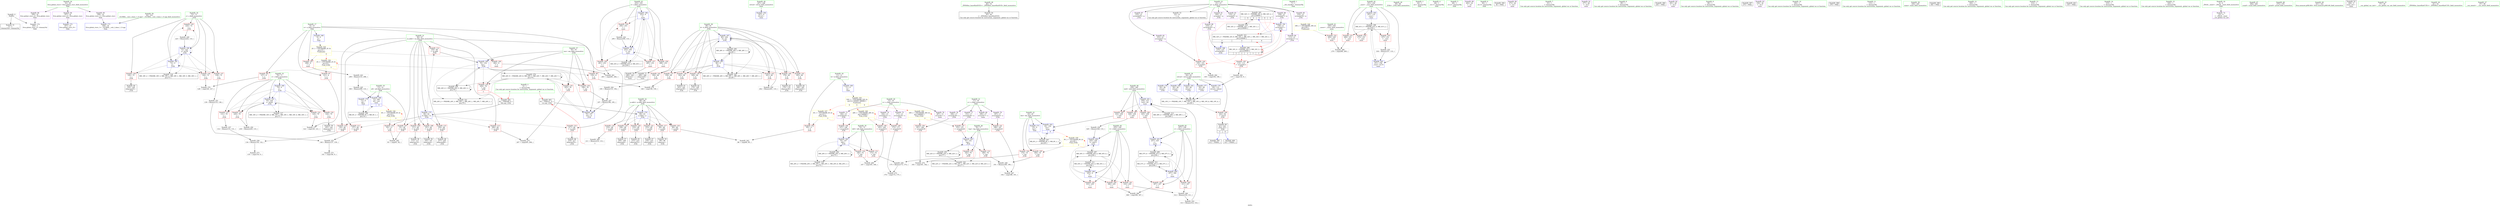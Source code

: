 digraph "SVFG" {
	label="SVFG";

	Node0x55a5cc5bfdf0 [shape=record,color=grey,label="{NodeID: 0\nNullPtr}"];
	Node0x55a5cc5bfdf0 -> Node0x55a5cc5e48d0[style=solid];
	Node0x55a5cc5bfdf0 -> Node0x55a5cc5ebf20[style=solid];
	Node0x55a5cc5f4e40 [shape=record,color=grey,label="{NodeID: 277\n122 = cmp(120, 121, )\n}"];
	Node0x55a5cc5e6fc0 [shape=record,color=blue,label="{NodeID: 194\n247\<--9\nretval\<--\nmain\n}"];
	Node0x55a5cc5e42a0 [shape=record,color=red,label="{NodeID: 111\n137\<--66\n\<--m.addr\n_Z1fii\n}"];
	Node0x55a5cc5e42a0 -> Node0x55a5cc5f1a30[style=solid];
	Node0x55a5cc5e2540 [shape=record,color=green,label="{NodeID: 28\n46\<--52\n_ZNSt8ios_base4InitD1Ev\<--_ZNSt8ios_base4InitD1Ev_field_insensitive\n}"];
	Node0x55a5cc5e2540 -> Node0x55a5cc5e4ba0[style=solid];
	Node0x55a5cc5ea1c0 [shape=record,color=red,label="{NodeID: 139\n169\<--80\n\<--k\n_Z1fii\n}"];
	Node0x55a5cc5ea1c0 -> Node0x55a5cc5e5250[style=solid];
	Node0x55a5cc5e4d70 [shape=record,color=black,label="{NodeID: 56\n102\<--101\nidxprom4\<--\n_Z1fii\n}"];
	Node0x55a5cc5f15b0 [shape=record,color=grey,label="{NodeID: 250\n230 = Binary(229, 133, )\n}"];
	Node0x55a5cc5f15b0 -> Node0x55a5cc5ecd20[style=solid];
	Node0x55a5cc5eb880 [shape=record,color=red,label="{NodeID: 167\n328\<--259\n\<--mid\nmain\n}"];
	Node0x55a5cc5eb880 -> Node0x55a5cc5f1bb0[style=solid];
	Node0x55a5cc5e6430 [shape=record,color=purple,label="{NodeID: 84\n113\<--21\narrayidx11\<--q\n_Z1fii\n}"];
	Node0x55a5cc5e6430 -> Node0x55a5cc5ea6a0[style=solid];
	Node0x55a5cc5ba5e0 [shape=record,color=green,label="{NodeID: 1\n7\<--1\n__dso_handle\<--dummyObj\nGlob }"];
	Node0x55a5cc5fe220 [shape=record,color=black,label="{NodeID: 278\nMR_24V_9 = PHI(MR_24V_8, MR_24V_7, MR_24V_7, MR_24V_7, MR_24V_7, )\npts\{79 \}\n}"];
	Node0x55a5cc5fe220 -> Node0x55a5cc5e9db0[style=dashed];
	Node0x55a5cc5fe220 -> Node0x55a5cc5e9e80[style=dashed];
	Node0x55a5cc5fe220 -> Node0x55a5cc5e9f50[style=dashed];
	Node0x55a5cc5fe220 -> Node0x55a5cc5ec910[style=dashed];
	Node0x55a5cc5fe220 -> Node0x55a5cc5fe220[style=dashed];
	Node0x55a5cc5fe220 -> Node0x55a5cc603220[style=dashed];
	Node0x55a5cc5fe220 -> Node0x55a5cc60bd20[style=dashed];
	Node0x55a5cc5e7090 [shape=record,color=blue,label="{NodeID: 195\n251\<--133\n_case\<--\nmain\n}"];
	Node0x55a5cc5e7090 -> Node0x55a5cc607c20[style=dashed];
	Node0x55a5cc5e4370 [shape=record,color=red,label="{NodeID: 112\n154\<--66\n\<--m.addr\n_Z1fii\n}"];
	Node0x55a5cc5e4370 -> Node0x55a5cc5ec770[style=solid];
	Node0x55a5cc5e2610 [shape=record,color=green,label="{NodeID: 29\n59\<--60\n_Z1fii\<--_Z1fii_field_insensitive\n}"];
	Node0x55a5cc5ea290 [shape=record,color=red,label="{NodeID: 140\n178\<--80\n\<--k\n_Z1fii\n}"];
	Node0x55a5cc5ea290 -> Node0x55a5cc5e5320[style=solid];
	Node0x55a5cc5e4e40 [shape=record,color=black,label="{NodeID: 57\n109\<--108\nidxprom8\<--\n_Z1fii\n}"];
	Node0x55a5cc5f1730 [shape=record,color=grey,label="{NodeID: 251\n139 = Binary(133, 138, )\n}"];
	Node0x55a5cc5f1730 -> Node0x55a5cc5f1a30[style=solid];
	Node0x55a5cc5eb950 [shape=record,color=blue,label="{NodeID: 168\n8\<--9\nn\<--\nGlob }"];
	Node0x55a5cc5eb950 -> Node0x55a5cc60cc20[style=dashed];
	Node0x55a5cc5e6500 [shape=record,color=purple,label="{NodeID: 85\n216\<--21\narrayidx54\<--q\n_Z1fii\n}"];
	Node0x55a5cc5beeb0 [shape=record,color=green,label="{NodeID: 2\n9\<--1\n\<--dummyObj\nCan only get source location for instruction, argument, global var or function.|{<s0>9|<s1>9}}"];
	Node0x55a5cc5beeb0:s0 -> Node0x55a5cc6287a0[style=solid,color=red];
	Node0x55a5cc5beeb0:s1 -> Node0x55a5cc628a70[style=solid,color=red];
	Node0x55a5cc5e7160 [shape=record,color=blue,label="{NodeID: 196\n253\<--9\ni\<--\nmain\n}"];
	Node0x55a5cc5e7160 -> Node0x55a5cc5eaf90[style=dashed];
	Node0x55a5cc5e7160 -> Node0x55a5cc5eb060[style=dashed];
	Node0x55a5cc5e7160 -> Node0x55a5cc5eb130[style=dashed];
	Node0x55a5cc5e7160 -> Node0x55a5cc5eb200[style=dashed];
	Node0x55a5cc5e7160 -> Node0x55a5cc5e7230[style=dashed];
	Node0x55a5cc5e7160 -> Node0x55a5cc608620[style=dashed];
	Node0x55a5cc5e4440 [shape=record,color=red,label="{NodeID: 113\n206\<--66\n\<--m.addr\n_Z1fii\n}"];
	Node0x55a5cc5e4440 -> Node0x55a5cc5f4b40[style=solid];
	Node0x55a5cc5e26e0 [shape=record,color=green,label="{NodeID: 30\n64\<--65\nretval\<--retval_field_insensitive\n_Z1fii\n}"];
	Node0x55a5cc5e26e0 -> Node0x55a5cc5e3e90[style=solid];
	Node0x55a5cc5e26e0 -> Node0x55a5cc5ec1c0[style=solid];
	Node0x55a5cc5e26e0 -> Node0x55a5cc5ec290[style=solid];
	Node0x55a5cc5e26e0 -> Node0x55a5cc5ec360[style=solid];
	Node0x55a5cc5e26e0 -> Node0x55a5cc5ecb80[style=solid];
	Node0x55a5cc5e26e0 -> Node0x55a5cc5e6ef0[style=solid];
	Node0x55a5cc607720 [shape=record,color=black,label="{NodeID: 307\nMR_8V_2 = PHI(MR_8V_3, MR_8V_1, )\npts\{20 \}\n}"];
	Node0x55a5cc607720 -> Node0x55a5cc5e7640[style=dashed];
	Node0x55a5cc607720 -> Node0x55a5cc607720[style=dashed];
	Node0x55a5cc5ea360 [shape=record,color=red,label="{NodeID: 141\n185\<--80\n\<--k\n_Z1fii\n}"];
	Node0x55a5cc5ea360 -> Node0x55a5cc5e53f0[style=solid];
	Node0x55a5cc5e4f10 [shape=record,color=black,label="{NodeID: 58\n112\<--111\nidxprom10\<--\n_Z1fii\n}"];
	Node0x55a5cc60e000 [shape=record,color=yellow,style=double,label="{NodeID: 335\n52V_1 = ENCHI(MR_52V_0)\npts\{12 160000 180000 \}\nFun[main]|{<s0>9|<s1>9|<s2>9}}"];
	Node0x55a5cc60e000:s0 -> Node0x55a5cc60e250[style=dashed,color=red];
	Node0x55a5cc60e000:s1 -> Node0x55a5cc603c60[style=dashed,color=red];
	Node0x55a5cc60e000:s2 -> Node0x55a5cc603d40[style=dashed,color=red];
	Node0x55a5cc5f18b0 [shape=record,color=grey,label="{NodeID: 252\n313 = Binary(312, 314, )\n}"];
	Node0x55a5cc5f18b0 -> Node0x55a5cc5e7570[style=solid];
	Node0x55a5cc5eba20 [shape=record,color=blue,label="{NodeID: 169\n11\<--9\nk\<--\nGlob }"];
	Node0x55a5cc5eba20 -> Node0x55a5cc60e000[style=dashed];
	Node0x55a5cc5e65d0 [shape=record,color=purple,label="{NodeID: 86\n219\<--21\narrayidx56\<--q\n_Z1fii\n}"];
	Node0x55a5cc5e65d0 -> Node0x55a5cc5ecab0[style=solid];
	Node0x55a5cc5ba4f0 [shape=record,color=green,label="{NodeID: 3\n24\<--1\n.str\<--dummyObj\nGlob }"];
	Node0x55a5cc5e7230 [shape=record,color=blue,label="{NodeID: 197\n253\<--295\ni\<--inc\nmain\n}"];
	Node0x55a5cc5e7230 -> Node0x55a5cc5eaf90[style=dashed];
	Node0x55a5cc5e7230 -> Node0x55a5cc5eb060[style=dashed];
	Node0x55a5cc5e7230 -> Node0x55a5cc5eb130[style=dashed];
	Node0x55a5cc5e7230 -> Node0x55a5cc5eb200[style=dashed];
	Node0x55a5cc5e7230 -> Node0x55a5cc5e7230[style=dashed];
	Node0x55a5cc5e7230 -> Node0x55a5cc608620[style=dashed];
	Node0x55a5cc5e4510 [shape=record,color=red,label="{NodeID: 114\n217\<--66\n\<--m.addr\n_Z1fii\n}"];
	Node0x55a5cc5e4510 -> Node0x55a5cc5e5590[style=solid];
	Node0x55a5cc5e27b0 [shape=record,color=green,label="{NodeID: 31\n66\<--67\nm.addr\<--m.addr_field_insensitive\n_Z1fii\n}"];
	Node0x55a5cc5e27b0 -> Node0x55a5cc5e3f60[style=solid];
	Node0x55a5cc5e27b0 -> Node0x55a5cc5e4030[style=solid];
	Node0x55a5cc5e27b0 -> Node0x55a5cc5e4100[style=solid];
	Node0x55a5cc5e27b0 -> Node0x55a5cc5e41d0[style=solid];
	Node0x55a5cc5e27b0 -> Node0x55a5cc5e42a0[style=solid];
	Node0x55a5cc5e27b0 -> Node0x55a5cc5e4370[style=solid];
	Node0x55a5cc5e27b0 -> Node0x55a5cc5e4440[style=solid];
	Node0x55a5cc5e27b0 -> Node0x55a5cc5e4510[style=solid];
	Node0x55a5cc5e27b0 -> Node0x55a5cc5e8e40[style=solid];
	Node0x55a5cc5e27b0 -> Node0x55a5cc5ec020[style=solid];
	Node0x55a5cc607c20 [shape=record,color=black,label="{NodeID: 308\nMR_41V_3 = PHI(MR_41V_4, MR_41V_2, )\npts\{252 \}\n}"];
	Node0x55a5cc607c20 -> Node0x55a5cc5ead20[style=dashed];
	Node0x55a5cc607c20 -> Node0x55a5cc5eadf0[style=dashed];
	Node0x55a5cc607c20 -> Node0x55a5cc5eaec0[style=dashed];
	Node0x55a5cc607c20 -> Node0x55a5cc5e78b0[style=dashed];
	Node0x55a5cc5ea430 [shape=record,color=red,label="{NodeID: 142\n194\<--80\n\<--k\n_Z1fii\n}"];
	Node0x55a5cc5ea430 -> Node0x55a5cc5f0cb0[style=solid];
	Node0x55a5cc5e4fe0 [shape=record,color=black,label="{NodeID: 59\n145\<--144\nidxprom23\<--\n_Z1fii\n}"];
	Node0x55a5cc60e140 [shape=record,color=yellow,style=double,label="{NodeID: 336\n2V_1 = ENCHI(MR_2V_0)\npts\{10 \}\nFun[_Z1fii]|{|<s3>3}}"];
	Node0x55a5cc60e140 -> Node0x55a5cc5e36b0[style=dashed];
	Node0x55a5cc60e140 -> Node0x55a5cc5e3780[style=dashed];
	Node0x55a5cc60e140 -> Node0x55a5cc5e3850[style=dashed];
	Node0x55a5cc60e140:s3 -> Node0x55a5cc60e140[style=dashed,color=red];
	Node0x55a5cc5f1a30 [shape=record,color=grey,label="{NodeID: 253\n140 = Binary(137, 139, )\n}"];
	Node0x55a5cc5f1a30 -> Node0x55a5cc5f4540[style=solid];
	Node0x55a5cc5ebb20 [shape=record,color=blue,label="{NodeID: 170\n13\<--9\nall\<--\nGlob }"];
	Node0x55a5cc5ebb20 -> Node0x55a5cc608120[style=dashed];
	Node0x55a5cc5e66a0 [shape=record,color=purple,label="{NodeID: 87\n235\<--21\narrayidx65\<--q\n_Z1fii\n}"];
	Node0x55a5cc5bf310 [shape=record,color=green,label="{NodeID: 4\n26\<--1\n.str.1\<--dummyObj\nGlob }"];
	Node0x55a5cc5e7300 [shape=record,color=blue,label="{NodeID: 198\n13\<--300\nall\<--sub\nmain\n|{|<s1>9}}"];
	Node0x55a5cc5e7300 -> Node0x55a5cc608120[style=dashed];
	Node0x55a5cc5e7300:s1 -> Node0x55a5cc60e330[style=dashed,color=red];
	Node0x55a5cc5e8e40 [shape=record,color=red,label="{NodeID: 115\n236\<--66\n\<--m.addr\n_Z1fii\n}"];
	Node0x55a5cc5e8e40 -> Node0x55a5cc5e5730[style=solid];
	Node0x55a5cc5e2880 [shape=record,color=green,label="{NodeID: 32\n68\<--69\np.addr\<--p.addr_field_insensitive\n_Z1fii\n}"];
	Node0x55a5cc5e2880 -> Node0x55a5cc5e8f10[style=solid];
	Node0x55a5cc5e2880 -> Node0x55a5cc5e8fe0[style=solid];
	Node0x55a5cc5e2880 -> Node0x55a5cc5e90b0[style=solid];
	Node0x55a5cc5e2880 -> Node0x55a5cc5e9180[style=solid];
	Node0x55a5cc5e2880 -> Node0x55a5cc5e9250[style=solid];
	Node0x55a5cc5e2880 -> Node0x55a5cc5e9320[style=solid];
	Node0x55a5cc5e2880 -> Node0x55a5cc5ec0f0[style=solid];
	Node0x55a5cc608120 [shape=record,color=black,label="{NodeID: 309\nMR_6V_2 = PHI(MR_6V_3, MR_6V_1, )\npts\{14 \}\n}"];
	Node0x55a5cc608120 -> Node0x55a5cc5e7300[style=dashed];
	Node0x55a5cc5ea500 [shape=record,color=red,label="{NodeID: 143\n201\<--80\n\<--k\n_Z1fii\n}"];
	Node0x55a5cc5ea500 -> Node0x55a5cc5e82f0[style=solid];
	Node0x55a5cc5e50b0 [shape=record,color=black,label="{NodeID: 60\n150\<--149\nidxprom25\<--\n_Z1fii\n}"];
	Node0x55a5cc60e250 [shape=record,color=yellow,style=double,label="{NodeID: 337\n4V_1 = ENCHI(MR_4V_0)\npts\{12 \}\nFun[_Z1fii]|{|<s1>3}}"];
	Node0x55a5cc60e250 -> Node0x55a5cc5e3ac0[style=dashed];
	Node0x55a5cc60e250:s1 -> Node0x55a5cc60e250[style=dashed,color=red];
	Node0x55a5cc5f1bb0 [shape=record,color=grey,label="{NodeID: 254\n329 = Binary(328, 133, )\n}"];
	Node0x55a5cc5f1bb0 -> Node0x55a5cc5e77e0[style=solid];
	Node0x55a5cc5ebc20 [shape=record,color=blue,label="{NodeID: 171\n19\<--9\nlen\<--\nGlob }"];
	Node0x55a5cc5ebc20 -> Node0x55a5cc607720[style=dashed];
	Node0x55a5cc5e6770 [shape=record,color=purple,label="{NodeID: 88\n238\<--21\narrayidx67\<--q\n_Z1fii\n}"];
	Node0x55a5cc5e6770 -> Node0x55a5cc5e6e20[style=solid];
	Node0x55a5cc5bf3a0 [shape=record,color=green,label="{NodeID: 5\n28\<--1\n.str.2\<--dummyObj\nGlob }"];
	Node0x55a5cc5e73d0 [shape=record,color=blue,label="{NodeID: 199\n255\<--9\nl\<--\nmain\n}"];
	Node0x55a5cc5e73d0 -> Node0x55a5cc5eb2d0[style=dashed];
	Node0x55a5cc5e73d0 -> Node0x55a5cc5eb3a0[style=dashed];
	Node0x55a5cc5e73d0 -> Node0x55a5cc5eb470[style=dashed];
	Node0x55a5cc5e73d0 -> Node0x55a5cc5e77e0[style=dashed];
	Node0x55a5cc5e73d0 -> Node0x55a5cc604520[style=dashed];
	Node0x55a5cc5e73d0 -> Node0x55a5cc608b20[style=dashed];
	Node0x55a5cc5e8f10 [shape=record,color=red,label="{NodeID: 116\n84\<--68\n\<--p.addr\n_Z1fii\n}"];
	Node0x55a5cc5e8f10 -> Node0x55a5cc5e88f0[style=solid];
	Node0x55a5cc5e2950 [shape=record,color=green,label="{NodeID: 33\n70\<--71\ni\<--i_field_insensitive\n_Z1fii\n}"];
	Node0x55a5cc5e2950 -> Node0x55a5cc5e93f0[style=solid];
	Node0x55a5cc5e2950 -> Node0x55a5cc5e94c0[style=solid];
	Node0x55a5cc5e2950 -> Node0x55a5cc5e9590[style=solid];
	Node0x55a5cc5e2950 -> Node0x55a5cc5e9660[style=solid];
	Node0x55a5cc5e2950 -> Node0x55a5cc5ec430[style=solid];
	Node0x55a5cc5e2950 -> Node0x55a5cc5ecd20[style=solid];
	Node0x55a5cc608620 [shape=record,color=black,label="{NodeID: 310\nMR_43V_2 = PHI(MR_43V_4, MR_43V_1, )\npts\{254 \}\n}"];
	Node0x55a5cc608620 -> Node0x55a5cc5e7160[style=dashed];
	Node0x55a5cc5ea5d0 [shape=record,color=red,label="{NodeID: 144\n104\<--103\n\<--arrayidx5\n_Z1fii\n}"];
	Node0x55a5cc5ea5d0 -> Node0x55a5cc5e8a70[style=solid];
	Node0x55a5cc5e5180 [shape=record,color=black,label="{NodeID: 61\n163\<--162\nidxprom30\<--\n_Z1fii\n}"];
	Node0x55a5cc60e330 [shape=record,color=yellow,style=double,label="{NodeID: 338\n6V_1 = ENCHI(MR_6V_0)\npts\{14 \}\nFun[_Z1fii]|{|<s1>3}}"];
	Node0x55a5cc60e330 -> Node0x55a5cc5e3b90[style=dashed];
	Node0x55a5cc60e330:s1 -> Node0x55a5cc60e330[style=dashed,color=red];
	Node0x55a5cc5f1d30 [shape=record,color=grey,label="{NodeID: 255\n338 = Binary(337, 133, )\n}"];
	Node0x55a5cc5f1d30 -> Node0x55a5cc5e78b0[style=solid];
	Node0x55a5cc5ebd20 [shape=record,color=blue,label="{NodeID: 172\n357\<--33\nllvm.global_ctors_0\<--\nGlob }"];
	Node0x55a5cc5e6840 [shape=record,color=purple,label="{NodeID: 89\n262\<--24\n\<--.str\nmain\n}"];
	Node0x55a5cc5e1240 [shape=record,color=green,label="{NodeID: 6\n30\<--1\n.str.3\<--dummyObj\nGlob }"];
	Node0x55a5cc5ffb20 [shape=record,color=black,label="{NodeID: 283\nMR_32V_3 = PHI(MR_32V_4, MR_32V_2, )\npts\{230000 \}\n|{|<s1>9|<s2>9|<s3>9|<s4>9|<s5>9}}"];
	Node0x55a5cc5ffb20 -> Node0x55a5cc609a20[style=dashed];
	Node0x55a5cc5ffb20:s1 -> Node0x55a5cc5ea5d0[style=dashed,color=red];
	Node0x55a5cc5ffb20:s2 -> Node0x55a5cc5ea6a0[style=dashed,color=red];
	Node0x55a5cc5ffb20:s3 -> Node0x55a5cc5e6e20[style=dashed,color=red];
	Node0x55a5cc5ffb20:s4 -> Node0x55a5cc604020[style=dashed,color=red];
	Node0x55a5cc5ffb20:s5 -> Node0x55a5cc60c720[style=dashed,color=red];
	Node0x55a5cc5e74a0 [shape=record,color=blue,label="{NodeID: 200\n257\<--304\nr\<--\nmain\n}"];
	Node0x55a5cc5e74a0 -> Node0x55a5cc5eb540[style=dashed];
	Node0x55a5cc5e74a0 -> Node0x55a5cc5eb610[style=dashed];
	Node0x55a5cc5e74a0 -> Node0x55a5cc5e7710[style=dashed];
	Node0x55a5cc5e74a0 -> Node0x55a5cc604a20[style=dashed];
	Node0x55a5cc5e74a0 -> Node0x55a5cc609020[style=dashed];
	Node0x55a5cc5e8fe0 [shape=record,color=red,label="{NodeID: 117\n98\<--68\n\<--p.addr\n_Z1fii\n}"];
	Node0x55a5cc5e8fe0 -> Node0x55a5cc5e4ca0[style=solid];
	Node0x55a5cc5e2a20 [shape=record,color=green,label="{NodeID: 34\n72\<--73\nj\<--j_field_insensitive\n_Z1fii\n}"];
	Node0x55a5cc5e2a20 -> Node0x55a5cc5e9730[style=solid];
	Node0x55a5cc5e2a20 -> Node0x55a5cc5e9800[style=solid];
	Node0x55a5cc5e2a20 -> Node0x55a5cc5e98d0[style=solid];
	Node0x55a5cc5e2a20 -> Node0x55a5cc5e99a0[style=solid];
	Node0x55a5cc5e2a20 -> Node0x55a5cc5ec500[style=solid];
	Node0x55a5cc5e2a20 -> Node0x55a5cc5ecc50[style=solid];
	Node0x55a5cc627850 [shape=record,color=black,label="{NodeID: 394\n44 = PHI()\n}"];
	Node0x55a5cc608b20 [shape=record,color=black,label="{NodeID: 311\nMR_45V_2 = PHI(MR_45V_4, MR_45V_1, )\npts\{256 \}\n}"];
	Node0x55a5cc608b20 -> Node0x55a5cc5e73d0[style=dashed];
	Node0x55a5cc5ea6a0 [shape=record,color=red,label="{NodeID: 145\n114\<--113\n\<--arrayidx11\n_Z1fii\n}"];
	Node0x55a5cc5ea6a0 -> Node0x55a5cc5e8770[style=solid];
	Node0x55a5cc5e5250 [shape=record,color=black,label="{NodeID: 62\n170\<--169\nidxprom34\<--\n_Z1fii\n}"];
	Node0x55a5cc60e410 [shape=record,color=yellow,style=double,label="{NodeID: 339\n8V_1 = ENCHI(MR_8V_0)\npts\{20 \}\nFun[_Z1fii]|{|<s2>3}}"];
	Node0x55a5cc60e410 -> Node0x55a5cc5e3c60[style=dashed];
	Node0x55a5cc60e410 -> Node0x55a5cc5e3dc0[style=dashed];
	Node0x55a5cc60e410:s2 -> Node0x55a5cc60e410[style=dashed,color=red];
	Node0x55a5cc5e7e70 [shape=record,color=grey,label="{NodeID: 256\n175 = Binary(173, 174, )\n}"];
	Node0x55a5cc5e7e70 -> Node0x55a5cc5f46c0[style=solid];
	Node0x55a5cc5ebe20 [shape=record,color=blue,label="{NodeID: 173\n358\<--34\nllvm.global_ctors_1\<--_GLOBAL__sub_I_dano_1_0.cpp\nGlob }"];
	Node0x55a5cc5e6910 [shape=record,color=purple,label="{NodeID: 90\n273\<--26\n\<--.str.1\nmain\n}"];
	Node0x55a5cc5e12d0 [shape=record,color=green,label="{NodeID: 7\n33\<--1\n\<--dummyObj\nCan only get source location for instruction, argument, global var or function.}"];
	Node0x55a5cc5e7570 [shape=record,color=blue,label="{NodeID: 201\n259\<--313\nmid\<--div\nmain\n}"];
	Node0x55a5cc5e7570 -> Node0x55a5cc5eb6e0[style=dashed];
	Node0x55a5cc5e7570 -> Node0x55a5cc5eb7b0[style=dashed];
	Node0x55a5cc5e7570 -> Node0x55a5cc5eb880[style=dashed];
	Node0x55a5cc5e7570 -> Node0x55a5cc5e7570[style=dashed];
	Node0x55a5cc5e7570 -> Node0x55a5cc609520[style=dashed];
	Node0x55a5cc5e90b0 [shape=record,color=red,label="{NodeID: 118\n108\<--68\n\<--p.addr\n_Z1fii\n}"];
	Node0x55a5cc5e90b0 -> Node0x55a5cc5e4e40[style=solid];
	Node0x55a5cc5e2af0 [shape=record,color=green,label="{NodeID: 35\n74\<--75\nleft\<--left_field_insensitive\n_Z1fii\n}"];
	Node0x55a5cc5e2af0 -> Node0x55a5cc5e9a70[style=solid];
	Node0x55a5cc5e2af0 -> Node0x55a5cc5e9b40[style=solid];
	Node0x55a5cc5e2af0 -> Node0x55a5cc5ec5d0[style=solid];
	Node0x55a5cc628070 [shape=record,color=black,label="{NodeID: 395\n212 = PHI(61, )\n}"];
	Node0x55a5cc609020 [shape=record,color=black,label="{NodeID: 312\nMR_47V_2 = PHI(MR_47V_4, MR_47V_1, )\npts\{258 \}\n}"];
	Node0x55a5cc609020 -> Node0x55a5cc5e74a0[style=dashed];
	Node0x55a5cc5ea770 [shape=record,color=red,label="{NodeID: 146\n147\<--146\n\<--arrayidx24\n_Z1fii\n}"];
	Node0x55a5cc5ea770 -> Node0x55a5cc5ec5d0[style=solid];
	Node0x55a5cc5e5320 [shape=record,color=black,label="{NodeID: 63\n179\<--178\nidxprom38\<--\n_Z1fii\n}"];
	Node0x55a5cc5e7ff0 [shape=record,color=grey,label="{NodeID: 257\n132 = Binary(133, 131, )\n}"];
	Node0x55a5cc5e7ff0 -> Node0x55a5cc5e8170[style=solid];
	Node0x55a5cc5ebf20 [shape=record,color=blue, style = dotted,label="{NodeID: 174\n359\<--3\nllvm.global_ctors_2\<--dummyVal\nGlob }"];
	Node0x55a5cc5e69e0 [shape=record,color=purple,label="{NodeID: 91\n277\<--28\n\<--.str.2\nmain\n}"];
	Node0x55a5cc5e1360 [shape=record,color=green,label="{NodeID: 8\n89\<--1\n\<--dummyObj\nCan only get source location for instruction, argument, global var or function.}"];
	Node0x55a5cc5e7640 [shape=record,color=blue,label="{NodeID: 202\n19\<--316\nlen\<--\nmain\n|{|<s2>9}}"];
	Node0x55a5cc5e7640 -> Node0x55a5cc5e7640[style=dashed];
	Node0x55a5cc5e7640 -> Node0x55a5cc607720[style=dashed];
	Node0x55a5cc5e7640:s2 -> Node0x55a5cc60e410[style=dashed,color=red];
	Node0x55a5cc5e9180 [shape=record,color=red,label="{NodeID: 119\n210\<--68\n\<--p.addr\n_Z1fii\n}"];
	Node0x55a5cc5e9180 -> Node0x55a5cc5e8470[style=solid];
	Node0x55a5cc5e2bc0 [shape=record,color=green,label="{NodeID: 36\n76\<--77\ntop\<--top_field_insensitive\n_Z1fii\n}"];
	Node0x55a5cc5e2bc0 -> Node0x55a5cc5e9c10[style=solid];
	Node0x55a5cc5e2bc0 -> Node0x55a5cc5e9ce0[style=solid];
	Node0x55a5cc5e2bc0 -> Node0x55a5cc5ec6a0[style=solid];
	Node0x55a5cc6281d0 [shape=record,color=black,label="{NodeID: 396\n263 = PHI()\n}"];
	Node0x55a5cc609520 [shape=record,color=black,label="{NodeID: 313\nMR_49V_2 = PHI(MR_49V_3, MR_49V_1, )\npts\{260 \}\n}"];
	Node0x55a5cc609520 -> Node0x55a5cc5e7570[style=dashed];
	Node0x55a5cc609520 -> Node0x55a5cc609520[style=dashed];
	Node0x55a5cc5ea840 [shape=record,color=red,label="{NodeID: 147\n152\<--151\n\<--arrayidx26\n_Z1fii\n}"];
	Node0x55a5cc5ea840 -> Node0x55a5cc5ec6a0[style=solid];
	Node0x55a5cc5e53f0 [shape=record,color=black,label="{NodeID: 64\n186\<--185\nidxprom42\<--\n_Z1fii\n}"];
	Node0x55a5cc5e8170 [shape=record,color=grey,label="{NodeID: 258\n134 = Binary(130, 132, )\n}"];
	Node0x55a5cc5e8170 -> Node0x55a5cc5f4840[style=solid];
	Node0x55a5cc5ec020 [shape=record,color=blue,label="{NodeID: 175\n66\<--62\nm.addr\<--m\n_Z1fii\n}"];
	Node0x55a5cc5ec020 -> Node0x55a5cc5e3f60[style=dashed];
	Node0x55a5cc5ec020 -> Node0x55a5cc5e4030[style=dashed];
	Node0x55a5cc5ec020 -> Node0x55a5cc5e4100[style=dashed];
	Node0x55a5cc5ec020 -> Node0x55a5cc5e41d0[style=dashed];
	Node0x55a5cc5ec020 -> Node0x55a5cc5e42a0[style=dashed];
	Node0x55a5cc5ec020 -> Node0x55a5cc5e4370[style=dashed];
	Node0x55a5cc5ec020 -> Node0x55a5cc5e4440[style=dashed];
	Node0x55a5cc5ec020 -> Node0x55a5cc5e4510[style=dashed];
	Node0x55a5cc5ec020 -> Node0x55a5cc5e8e40[style=dashed];
	Node0x55a5cc5e6ab0 [shape=record,color=purple,label="{NodeID: 92\n291\<--28\n\<--.str.2\nmain\n}"];
	Node0x55a5cc5bdcc0 [shape=record,color=green,label="{NodeID: 9\n96\<--1\n\<--dummyObj\nCan only get source location for instruction, argument, global var or function.}"];
	Node0x55a5cc5e7710 [shape=record,color=blue,label="{NodeID: 203\n257\<--325\nr\<--\nmain\n}"];
	Node0x55a5cc5e7710 -> Node0x55a5cc604a20[style=dashed];
	Node0x55a5cc5e9250 [shape=record,color=red,label="{NodeID: 120\n214\<--68\n\<--p.addr\n_Z1fii\n}"];
	Node0x55a5cc5e9250 -> Node0x55a5cc5e54c0[style=solid];
	Node0x55a5cc5e2c90 [shape=record,color=green,label="{NodeID: 37\n78\<--79\nnm\<--nm_field_insensitive\n_Z1fii\n}"];
	Node0x55a5cc5e2c90 -> Node0x55a5cc5e9db0[style=solid];
	Node0x55a5cc5e2c90 -> Node0x55a5cc5e9e80[style=solid];
	Node0x55a5cc5e2c90 -> Node0x55a5cc5e9f50[style=solid];
	Node0x55a5cc5e2c90 -> Node0x55a5cc5ec770[style=solid];
	Node0x55a5cc5e2c90 -> Node0x55a5cc5ec910[style=solid];
	Node0x55a5cc6282a0 [shape=record,color=black,label="{NodeID: 397\n274 = PHI()\n}"];
	Node0x55a5cc609a20 [shape=record,color=black,label="{NodeID: 314\nMR_32V_2 = PHI(MR_32V_3, MR_32V_1, )\npts\{230000 \}\n}"];
	Node0x55a5cc609a20 -> Node0x55a5cc5ffb20[style=dashed];
	Node0x55a5cc5ea910 [shape=record,color=red,label="{NodeID: 148\n165\<--164\n\<--arrayidx31\n_Z1fii\n}"];
	Node0x55a5cc5ea910 -> Node0x55a5cc5f4240[style=solid];
	Node0x55a5cc5e54c0 [shape=record,color=black,label="{NodeID: 65\n215\<--214\nidxprom53\<--\n_Z1fii\n}"];
	Node0x55a5cc5e82f0 [shape=record,color=grey,label="{NodeID: 259\n202 = Binary(201, 133, )\n}"];
	Node0x55a5cc5e82f0 -> Node0x55a5cc5ec9e0[style=solid];
	Node0x55a5cc5ec0f0 [shape=record,color=blue,label="{NodeID: 176\n68\<--63\np.addr\<--p\n_Z1fii\n}"];
	Node0x55a5cc5ec0f0 -> Node0x55a5cc5e8f10[style=dashed];
	Node0x55a5cc5ec0f0 -> Node0x55a5cc5e8fe0[style=dashed];
	Node0x55a5cc5ec0f0 -> Node0x55a5cc5e90b0[style=dashed];
	Node0x55a5cc5ec0f0 -> Node0x55a5cc5e9180[style=dashed];
	Node0x55a5cc5ec0f0 -> Node0x55a5cc5e9250[style=dashed];
	Node0x55a5cc5ec0f0 -> Node0x55a5cc5e9320[style=dashed];
	Node0x55a5cc5e6b80 [shape=record,color=purple,label="{NodeID: 93\n334\<--30\n\<--.str.3\nmain\n}"];
	Node0x55a5cc5bdd90 [shape=record,color=green,label="{NodeID: 10\n106\<--1\n\<--dummyObj\nCan only get source location for instruction, argument, global var or function.}"];
	Node0x55a5cc5e77e0 [shape=record,color=blue,label="{NodeID: 204\n255\<--329\nl\<--add11\nmain\n}"];
	Node0x55a5cc5e77e0 -> Node0x55a5cc604520[style=dashed];
	Node0x55a5cc5e9320 [shape=record,color=red,label="{NodeID: 121\n233\<--68\n\<--p.addr\n_Z1fii\n}"];
	Node0x55a5cc5e9320 -> Node0x55a5cc5e5660[style=solid];
	Node0x55a5cc5e2d60 [shape=record,color=green,label="{NodeID: 38\n80\<--81\nk\<--k_field_insensitive\n_Z1fii\n}"];
	Node0x55a5cc5e2d60 -> Node0x55a5cc5ea020[style=solid];
	Node0x55a5cc5e2d60 -> Node0x55a5cc5ea0f0[style=solid];
	Node0x55a5cc5e2d60 -> Node0x55a5cc5ea1c0[style=solid];
	Node0x55a5cc5e2d60 -> Node0x55a5cc5ea290[style=solid];
	Node0x55a5cc5e2d60 -> Node0x55a5cc5ea360[style=solid];
	Node0x55a5cc5e2d60 -> Node0x55a5cc5ea430[style=solid];
	Node0x55a5cc5e2d60 -> Node0x55a5cc5ea500[style=solid];
	Node0x55a5cc5e2d60 -> Node0x55a5cc5ec840[style=solid];
	Node0x55a5cc5e2d60 -> Node0x55a5cc5ec9e0[style=solid];
	Node0x55a5cc628370 [shape=record,color=black,label="{NodeID: 398\n278 = PHI()\n}"];
	Node0x55a5cc5ea9e0 [shape=record,color=red,label="{NodeID: 149\n172\<--171\n\<--arrayidx35\n_Z1fii\n}"];
	Node0x55a5cc5ea9e0 -> Node0x55a5cc5f46c0[style=solid];
	Node0x55a5cc5e5590 [shape=record,color=black,label="{NodeID: 66\n218\<--217\nidxprom55\<--\n_Z1fii\n}"];
	Node0x55a5cc5e8470 [shape=record,color=grey,label="{NodeID: 260\n211 = Binary(210, 133, )\n|{<s0>3}}"];
	Node0x55a5cc5e8470:s0 -> Node0x55a5cc628a70[style=solid,color=red];
	Node0x55a5cc5ec1c0 [shape=record,color=blue,label="{NodeID: 177\n64\<--89\nretval\<--\n_Z1fii\n}"];
	Node0x55a5cc5ec1c0 -> Node0x55a5cc60a420[style=dashed];
	Node0x55a5cc5e6c50 [shape=record,color=purple,label="{NodeID: 94\n357\<--32\nllvm.global_ctors_0\<--llvm.global_ctors\nGlob }"];
	Node0x55a5cc5e6c50 -> Node0x55a5cc5ebd20[style=solid];
	Node0x55a5cc5bf690 [shape=record,color=green,label="{NodeID: 11\n133\<--1\n\<--dummyObj\nCan only get source location for instruction, argument, global var or function.}"];
	Node0x55a5cc5e78b0 [shape=record,color=blue,label="{NodeID: 205\n251\<--338\n_case\<--inc14\nmain\n}"];
	Node0x55a5cc5e78b0 -> Node0x55a5cc607c20[style=dashed];
	Node0x55a5cc5e93f0 [shape=record,color=red,label="{NodeID: 122\n120\<--70\n\<--i\n_Z1fii\n}"];
	Node0x55a5cc5e93f0 -> Node0x55a5cc5f4e40[style=solid];
	Node0x55a5cc5e2e30 [shape=record,color=green,label="{NodeID: 39\n244\<--245\nmain\<--main_field_insensitive\n}"];
	Node0x55a5cc628470 [shape=record,color=black,label="{NodeID: 399\n292 = PHI()\n}"];
	Node0x55a5cc60a420 [shape=record,color=black,label="{NodeID: 316\nMR_10V_3 = PHI(MR_10V_7, MR_10V_5, MR_10V_2, MR_10V_6, MR_10V_4, )\npts\{65 \}\n}"];
	Node0x55a5cc60a420 -> Node0x55a5cc5e3e90[style=dashed];
	Node0x55a5cc5eaab0 [shape=record,color=red,label="{NodeID: 150\n181\<--180\n\<--arrayidx39\n_Z1fii\n}"];
	Node0x55a5cc5eaab0 -> Node0x55a5cc5f49c0[style=solid];
	Node0x55a5cc5e5660 [shape=record,color=black,label="{NodeID: 67\n234\<--233\nidxprom64\<--\n_Z1fii\n}"];
	Node0x55a5cc5e85f0 [shape=record,color=grey,label="{NodeID: 261\n283 = cmp(281, 282, )\n}"];
	Node0x55a5cc5ec290 [shape=record,color=blue,label="{NodeID: 178\n64\<--96\nretval\<--\n_Z1fii\n}"];
	Node0x55a5cc5ec290 -> Node0x55a5cc60a420[style=dashed];
	Node0x55a5cc5e6d50 [shape=record,color=purple,label="{NodeID: 95\n358\<--32\nllvm.global_ctors_1\<--llvm.global_ctors\nGlob }"];
	Node0x55a5cc5e6d50 -> Node0x55a5cc5ebe20[style=solid];
	Node0x55a5cc5bf720 [shape=record,color=green,label="{NodeID: 12\n304\<--1\n\<--dummyObj\nCan only get source location for instruction, argument, global var or function.}"];
	Node0x55a5cc5e94c0 [shape=record,color=red,label="{NodeID: 123\n131\<--70\n\<--i\n_Z1fii\n}"];
	Node0x55a5cc5e94c0 -> Node0x55a5cc5e7ff0[style=solid];
	Node0x55a5cc5e2f00 [shape=record,color=green,label="{NodeID: 40\n247\<--248\nretval\<--retval_field_insensitive\nmain\n}"];
	Node0x55a5cc5e2f00 -> Node0x55a5cc5e6fc0[style=solid];
	Node0x55a5cc628570 [shape=record,color=black,label="{NodeID: 400\n323 = PHI(61, )\n}"];
	Node0x55a5cc60a920 [shape=record,color=black,label="{NodeID: 317\nMR_16V_2 = PHI(MR_16V_4, MR_16V_1, MR_16V_1, MR_16V_4, MR_16V_1, )\npts\{71 \}\n}"];
	Node0x55a5cc5eab80 [shape=record,color=red,label="{NodeID: 151\n188\<--187\n\<--arrayidx43\n_Z1fii\n}"];
	Node0x55a5cc5eab80 -> Node0x55a5cc5f3f40[style=solid];
	Node0x55a5cc5e5730 [shape=record,color=black,label="{NodeID: 68\n237\<--236\nidxprom66\<--\n_Z1fii\n}"];
	Node0x55a5cc5e8770 [shape=record,color=grey,label="{NodeID: 262\n115 = cmp(114, 9, )\n}"];
	Node0x55a5cc5e8770 -> Node0x55a5cc5ec360[style=solid];
	Node0x55a5cc5ec360 [shape=record,color=blue,label="{NodeID: 179\n64\<--115\nretval\<--tobool\n_Z1fii\n}"];
	Node0x55a5cc5ec360 -> Node0x55a5cc60a420[style=dashed];
	Node0x55a5cc5e35b0 [shape=record,color=purple,label="{NodeID: 96\n359\<--32\nllvm.global_ctors_2\<--llvm.global_ctors\nGlob }"];
	Node0x55a5cc5e35b0 -> Node0x55a5cc5ebf20[style=solid];
	Node0x55a5cc5bf7f0 [shape=record,color=green,label="{NodeID: 13\n314\<--1\n\<--dummyObj\nCan only get source location for instruction, argument, global var or function.}"];
	Node0x55a5cc5e9590 [shape=record,color=red,label="{NodeID: 124\n144\<--70\n\<--i\n_Z1fii\n}"];
	Node0x55a5cc5e9590 -> Node0x55a5cc5e4fe0[style=solid];
	Node0x55a5cc5e2fd0 [shape=record,color=green,label="{NodeID: 41\n249\<--250\n_cases\<--_cases_field_insensitive\nmain\n}"];
	Node0x55a5cc5e2fd0 -> Node0x55a5cc5eac50[style=solid];
	Node0x55a5cc6286d0 [shape=record,color=black,label="{NodeID: 401\n335 = PHI()\n}"];
	Node0x55a5cc60ae20 [shape=record,color=black,label="{NodeID: 318\nMR_18V_2 = PHI(MR_18V_3, MR_18V_1, MR_18V_1, MR_18V_5, MR_18V_1, )\npts\{73 \}\n}"];
	Node0x55a5cc5eac50 [shape=record,color=red,label="{NodeID: 152\n269\<--249\n\<--_cases\nmain\n}"];
	Node0x55a5cc5eac50 -> Node0x55a5cc5f40c0[style=solid];
	Node0x55a5cc5e5800 [shape=record,color=black,label="{NodeID: 69\n61\<--242\n_Z1fii_ret\<--\n_Z1fii\n|{<s0>3|<s1>9}}"];
	Node0x55a5cc5e5800:s0 -> Node0x55a5cc628070[style=solid,color=blue];
	Node0x55a5cc5e5800:s1 -> Node0x55a5cc628570[style=solid,color=blue];
	Node0x55a5cc5e88f0 [shape=record,color=grey,label="{NodeID: 263\n86 = cmp(84, 85, )\n}"];
	Node0x55a5cc5ec430 [shape=record,color=blue,label="{NodeID: 180\n70\<--9\ni\<--\n_Z1fii\n}"];
	Node0x55a5cc5ec430 -> Node0x55a5cc5e93f0[style=dashed];
	Node0x55a5cc5ec430 -> Node0x55a5cc5e94c0[style=dashed];
	Node0x55a5cc5ec430 -> Node0x55a5cc5e9590[style=dashed];
	Node0x55a5cc5ec430 -> Node0x55a5cc5e9660[style=dashed];
	Node0x55a5cc5ec430 -> Node0x55a5cc5ecd20[style=dashed];
	Node0x55a5cc5ec430 -> Node0x55a5cc60a920[style=dashed];
	Node0x55a5cc5e36b0 [shape=record,color=red,label="{NodeID: 97\n121\<--8\n\<--n\n_Z1fii\n}"];
	Node0x55a5cc5e36b0 -> Node0x55a5cc5f4e40[style=solid];
	Node0x55a5cc5bf8c0 [shape=record,color=green,label="{NodeID: 14\n319\<--1\n\<--dummyObj\nCan only get source location for instruction, argument, global var or function.}"];
	Node0x55a5cc5e9660 [shape=record,color=red,label="{NodeID: 125\n229\<--70\n\<--i\n_Z1fii\n}"];
	Node0x55a5cc5e9660 -> Node0x55a5cc5f15b0[style=solid];
	Node0x55a5cc5e30a0 [shape=record,color=green,label="{NodeID: 42\n251\<--252\n_case\<--_case_field_insensitive\nmain\n}"];
	Node0x55a5cc5e30a0 -> Node0x55a5cc5ead20[style=solid];
	Node0x55a5cc5e30a0 -> Node0x55a5cc5eadf0[style=solid];
	Node0x55a5cc5e30a0 -> Node0x55a5cc5eaec0[style=solid];
	Node0x55a5cc5e30a0 -> Node0x55a5cc5e7090[style=solid];
	Node0x55a5cc5e30a0 -> Node0x55a5cc5e78b0[style=solid];
	Node0x55a5cc6287a0 [shape=record,color=black,label="{NodeID: 402\n62 = PHI(209, 9, )\n0th arg _Z1fii }"];
	Node0x55a5cc6287a0 -> Node0x55a5cc5ec020[style=solid];
	Node0x55a5cc60b320 [shape=record,color=black,label="{NodeID: 319\nMR_20V_2 = PHI(MR_20V_3, MR_20V_1, MR_20V_1, MR_20V_6, MR_20V_1, )\npts\{75 \}\n}"];
	Node0x55a5cc5ead20 [shape=record,color=red,label="{NodeID: 153\n268\<--251\n\<--_case\nmain\n}"];
	Node0x55a5cc5ead20 -> Node0x55a5cc5f40c0[style=solid];
	Node0x55a5cc5e58d0 [shape=record,color=black,label="{NodeID: 70\n286\<--285\nidxprom\<--\nmain\n}"];
	Node0x55a5cc5e8a70 [shape=record,color=grey,label="{NodeID: 264\n105 = cmp(104, 106, )\n}"];
	Node0x55a5cc5ec500 [shape=record,color=blue,label="{NodeID: 181\n72\<--9\nj\<--\n_Z1fii\n}"];
	Node0x55a5cc5ec500 -> Node0x55a5cc5e9730[style=dashed];
	Node0x55a5cc5ec500 -> Node0x55a5cc5e9800[style=dashed];
	Node0x55a5cc5ec500 -> Node0x55a5cc5e98d0[style=dashed];
	Node0x55a5cc5ec500 -> Node0x55a5cc5e99a0[style=dashed];
	Node0x55a5cc5ec500 -> Node0x55a5cc5ec500[style=dashed];
	Node0x55a5cc5ec500 -> Node0x55a5cc5ecc50[style=dashed];
	Node0x55a5cc5ec500 -> Node0x55a5cc60ae20[style=dashed];
	Node0x55a5cc5e3780 [shape=record,color=red,label="{NodeID: 98\n127\<--8\n\<--n\n_Z1fii\n}"];
	Node0x55a5cc5e3780 -> Node0x55a5cc5f4cc0[style=solid];
	Node0x55a5cc5e1bb0 [shape=record,color=green,label="{NodeID: 15\n320\<--1\n\<--dummyObj\nCan only get source location for instruction, argument, global var or function.}"];
	Node0x55a5cc602820 [shape=record,color=black,label="{NodeID: 292\nMR_20V_4 = PHI(MR_20V_5, MR_20V_3, )\npts\{75 \}\n}"];
	Node0x55a5cc602820 -> Node0x55a5cc5ec5d0[style=dashed];
	Node0x55a5cc602820 -> Node0x55a5cc602820[style=dashed];
	Node0x55a5cc602820 -> Node0x55a5cc60b320[style=dashed];
	Node0x55a5cc5e9730 [shape=record,color=red,label="{NodeID: 126\n126\<--72\n\<--j\n_Z1fii\n}"];
	Node0x55a5cc5e9730 -> Node0x55a5cc5f4cc0[style=solid];
	Node0x55a5cc5e3170 [shape=record,color=green,label="{NodeID: 43\n253\<--254\ni\<--i_field_insensitive\nmain\n}"];
	Node0x55a5cc5e3170 -> Node0x55a5cc5eaf90[style=solid];
	Node0x55a5cc5e3170 -> Node0x55a5cc5eb060[style=solid];
	Node0x55a5cc5e3170 -> Node0x55a5cc5eb130[style=solid];
	Node0x55a5cc5e3170 -> Node0x55a5cc5eb200[style=solid];
	Node0x55a5cc5e3170 -> Node0x55a5cc5e7160[style=solid];
	Node0x55a5cc5e3170 -> Node0x55a5cc5e7230[style=solid];
	Node0x55a5cc628a70 [shape=record,color=black,label="{NodeID: 403\n63 = PHI(211, 9, )\n1st arg _Z1fii }"];
	Node0x55a5cc628a70 -> Node0x55a5cc5ec0f0[style=solid];
	Node0x55a5cc60b820 [shape=record,color=black,label="{NodeID: 320\nMR_22V_2 = PHI(MR_22V_3, MR_22V_1, MR_22V_1, MR_22V_6, MR_22V_1, )\npts\{77 \}\n}"];
	Node0x55a5cc5eadf0 [shape=record,color=red,label="{NodeID: 154\n272\<--251\n\<--_case\nmain\n}"];
	Node0x55a5cc5e59a0 [shape=record,color=black,label="{NodeID: 71\n289\<--288\nidxprom6\<--\nmain\n}"];
	Node0x55a5cc5e8bf0 [shape=record,color=grey,label="{NodeID: 265\n93 = cmp(91, 92, )\n}"];
	Node0x55a5cc5ec5d0 [shape=record,color=blue,label="{NodeID: 182\n74\<--147\nleft\<--\n_Z1fii\n}"];
	Node0x55a5cc5ec5d0 -> Node0x55a5cc5e9a70[style=dashed];
	Node0x55a5cc5ec5d0 -> Node0x55a5cc5e9b40[style=dashed];
	Node0x55a5cc5ec5d0 -> Node0x55a5cc602820[style=dashed];
	Node0x55a5cc5ec5d0 -> Node0x55a5cc60b320[style=dashed];
	Node0x55a5cc5e3850 [shape=record,color=red,label="{NodeID: 99\n159\<--8\n\<--n\n_Z1fii\n}"];
	Node0x55a5cc5e3850 -> Node0x55a5cc5f43c0[style=solid];
	Node0x55a5cc5e1c40 [shape=record,color=green,label="{NodeID: 16\n4\<--6\n_ZStL8__ioinit\<--_ZStL8__ioinit_field_insensitive\nGlob }"];
	Node0x55a5cc5e1c40 -> Node0x55a5cc5e5a70[style=solid];
	Node0x55a5cc602d20 [shape=record,color=black,label="{NodeID: 293\nMR_22V_4 = PHI(MR_22V_5, MR_22V_3, )\npts\{77 \}\n}"];
	Node0x55a5cc602d20 -> Node0x55a5cc5ec6a0[style=dashed];
	Node0x55a5cc602d20 -> Node0x55a5cc602d20[style=dashed];
	Node0x55a5cc602d20 -> Node0x55a5cc60b820[style=dashed];
	Node0x55a5cc5e9800 [shape=record,color=red,label="{NodeID: 127\n138\<--72\n\<--j\n_Z1fii\n}"];
	Node0x55a5cc5e9800 -> Node0x55a5cc5f1730[style=solid];
	Node0x55a5cc5e3240 [shape=record,color=green,label="{NodeID: 44\n255\<--256\nl\<--l_field_insensitive\nmain\n}"];
	Node0x55a5cc5e3240 -> Node0x55a5cc5eb2d0[style=solid];
	Node0x55a5cc5e3240 -> Node0x55a5cc5eb3a0[style=solid];
	Node0x55a5cc5e3240 -> Node0x55a5cc5eb470[style=solid];
	Node0x55a5cc5e3240 -> Node0x55a5cc5e73d0[style=solid];
	Node0x55a5cc5e3240 -> Node0x55a5cc5e77e0[style=solid];
	Node0x55a5cc60bd20 [shape=record,color=black,label="{NodeID: 321\nMR_24V_2 = PHI(MR_24V_3, MR_24V_1, MR_24V_1, MR_24V_7, MR_24V_1, )\npts\{79 \}\n}"];
	Node0x55a5cc5eaec0 [shape=record,color=red,label="{NodeID: 155\n337\<--251\n\<--_case\nmain\n}"];
	Node0x55a5cc5eaec0 -> Node0x55a5cc5f1d30[style=solid];
	Node0x55a5cc5e5a70 [shape=record,color=purple,label="{NodeID: 72\n43\<--4\n\<--_ZStL8__ioinit\n__cxx_global_var_init\n}"];
	Node0x55a5cc603c60 [shape=record,color=yellow,style=double,label="{NodeID: 349\n28V_1 = ENCHI(MR_28V_0)\npts\{160000 \}\nFun[_Z1fii]|{|<s3>3}}"];
	Node0x55a5cc603c60 -> Node0x55a5cc5ea770[style=dashed];
	Node0x55a5cc603c60 -> Node0x55a5cc5ea910[style=dashed];
	Node0x55a5cc603c60 -> Node0x55a5cc5ea9e0[style=dashed];
	Node0x55a5cc603c60:s3 -> Node0x55a5cc603c60[style=dashed,color=red];
	Node0x55a5cc5e8d70 [shape=record,color=grey,label="{NodeID: 266\n308 = cmp(306, 307, )\n}"];
	Node0x55a5cc5ec6a0 [shape=record,color=blue,label="{NodeID: 183\n76\<--152\ntop\<--\n_Z1fii\n}"];
	Node0x55a5cc5ec6a0 -> Node0x55a5cc5e9c10[style=dashed];
	Node0x55a5cc5ec6a0 -> Node0x55a5cc5e9ce0[style=dashed];
	Node0x55a5cc5ec6a0 -> Node0x55a5cc602d20[style=dashed];
	Node0x55a5cc5ec6a0 -> Node0x55a5cc60b820[style=dashed];
	Node0x55a5cc5e3920 [shape=record,color=red,label="{NodeID: 100\n282\<--8\n\<--n\nmain\n}"];
	Node0x55a5cc5e3920 -> Node0x55a5cc5e85f0[style=solid];
	Node0x55a5cc5e1cd0 [shape=record,color=green,label="{NodeID: 17\n8\<--10\nn\<--n_field_insensitive\nGlob }"];
	Node0x55a5cc5e1cd0 -> Node0x55a5cc5e36b0[style=solid];
	Node0x55a5cc5e1cd0 -> Node0x55a5cc5e3780[style=solid];
	Node0x55a5cc5e1cd0 -> Node0x55a5cc5e3850[style=solid];
	Node0x55a5cc5e1cd0 -> Node0x55a5cc5e3920[style=solid];
	Node0x55a5cc5e1cd0 -> Node0x55a5cc5e39f0[style=solid];
	Node0x55a5cc5e1cd0 -> Node0x55a5cc5eb950[style=solid];
	Node0x55a5cc603220 [shape=record,color=black,label="{NodeID: 294\nMR_24V_4 = PHI(MR_24V_5, MR_24V_3, )\npts\{79 \}\n}"];
	Node0x55a5cc603220 -> Node0x55a5cc5ec770[style=dashed];
	Node0x55a5cc603220 -> Node0x55a5cc603220[style=dashed];
	Node0x55a5cc603220 -> Node0x55a5cc60bd20[style=dashed];
	Node0x55a5cc5e98d0 [shape=record,color=red,label="{NodeID: 128\n149\<--72\n\<--j\n_Z1fii\n}"];
	Node0x55a5cc5e98d0 -> Node0x55a5cc5e50b0[style=solid];
	Node0x55a5cc5e3310 [shape=record,color=green,label="{NodeID: 45\n257\<--258\nr\<--r_field_insensitive\nmain\n}"];
	Node0x55a5cc5e3310 -> Node0x55a5cc5eb540[style=solid];
	Node0x55a5cc5e3310 -> Node0x55a5cc5eb610[style=solid];
	Node0x55a5cc5e3310 -> Node0x55a5cc5e74a0[style=solid];
	Node0x55a5cc5e3310 -> Node0x55a5cc5e7710[style=solid];
	Node0x55a5cc60c220 [shape=record,color=black,label="{NodeID: 322\nMR_26V_2 = PHI(MR_26V_3, MR_26V_1, MR_26V_1, MR_26V_7, MR_26V_1, )\npts\{81 \}\n}"];
	Node0x55a5cc5eaf90 [shape=record,color=red,label="{NodeID: 156\n281\<--253\n\<--i\nmain\n}"];
	Node0x55a5cc5eaf90 -> Node0x55a5cc5e85f0[style=solid];
	Node0x55a5cc5e5b40 [shape=record,color=purple,label="{NodeID: 73\n146\<--15\narrayidx24\<--x\n_Z1fii\n}"];
	Node0x55a5cc5e5b40 -> Node0x55a5cc5ea770[style=solid];
	Node0x55a5cc603d40 [shape=record,color=yellow,style=double,label="{NodeID: 350\n30V_1 = ENCHI(MR_30V_0)\npts\{180000 \}\nFun[_Z1fii]|{|<s3>3}}"];
	Node0x55a5cc603d40 -> Node0x55a5cc5ea840[style=dashed];
	Node0x55a5cc603d40 -> Node0x55a5cc5eaab0[style=dashed];
	Node0x55a5cc603d40 -> Node0x55a5cc5eab80[style=dashed];
	Node0x55a5cc603d40:s3 -> Node0x55a5cc603d40[style=dashed,color=red];
	Node0x55a5cc5f3f40 [shape=record,color=grey,label="{NodeID: 267\n192 = cmp(188, 191, )\n}"];
	Node0x55a5cc5ec770 [shape=record,color=blue,label="{NodeID: 184\n78\<--154\nnm\<--\n_Z1fii\n}"];
	Node0x55a5cc5ec770 -> Node0x55a5cc5e9db0[style=dashed];
	Node0x55a5cc5ec770 -> Node0x55a5cc5e9e80[style=dashed];
	Node0x55a5cc5ec770 -> Node0x55a5cc5e9f50[style=dashed];
	Node0x55a5cc5ec770 -> Node0x55a5cc5ec910[style=dashed];
	Node0x55a5cc5ec770 -> Node0x55a5cc5fe220[style=dashed];
	Node0x55a5cc5ec770 -> Node0x55a5cc603220[style=dashed];
	Node0x55a5cc5ec770 -> Node0x55a5cc60bd20[style=dashed];
	Node0x55a5cc5e39f0 [shape=record,color=red,label="{NodeID: 101\n298\<--8\n\<--n\nmain\n}"];
	Node0x55a5cc5e39f0 -> Node0x55a5cc5f0b30[style=solid];
	Node0x55a5cc5e1d60 [shape=record,color=green,label="{NodeID: 18\n11\<--12\nk\<--k_field_insensitive\nGlob }"];
	Node0x55a5cc5e1d60 -> Node0x55a5cc5e3ac0[style=solid];
	Node0x55a5cc5e1d60 -> Node0x55a5cc5eba20[style=solid];
	Node0x55a5cc603f30 [shape=record,color=black,label="{NodeID: 295\nMR_26V_4 = PHI(MR_26V_5, MR_26V_3, )\npts\{81 \}\n}"];
	Node0x55a5cc603f30 -> Node0x55a5cc5ec840[style=dashed];
	Node0x55a5cc603f30 -> Node0x55a5cc603f30[style=dashed];
	Node0x55a5cc603f30 -> Node0x55a5cc60c220[style=dashed];
	Node0x55a5cc5e99a0 [shape=record,color=red,label="{NodeID: 129\n224\<--72\n\<--j\n_Z1fii\n}"];
	Node0x55a5cc5e99a0 -> Node0x55a5cc5f1430[style=solid];
	Node0x55a5cc5e33e0 [shape=record,color=green,label="{NodeID: 46\n259\<--260\nmid\<--mid_field_insensitive\nmain\n}"];
	Node0x55a5cc5e33e0 -> Node0x55a5cc5eb6e0[style=solid];
	Node0x55a5cc5e33e0 -> Node0x55a5cc5eb7b0[style=solid];
	Node0x55a5cc5e33e0 -> Node0x55a5cc5eb880[style=solid];
	Node0x55a5cc5e33e0 -> Node0x55a5cc5e7570[style=solid];
	Node0x55a5cc60c720 [shape=record,color=black,label="{NodeID: 323\nMR_32V_2 = PHI(MR_32V_9, MR_32V_1, MR_32V_1, MR_32V_7, MR_32V_1, )\npts\{230000 \}\n|{<s0>3|<s1>3|<s2>9}}"];
	Node0x55a5cc60c720:s0 -> Node0x55a5cc5ecab0[style=dashed,color=blue];
	Node0x55a5cc60c720:s1 -> Node0x55a5cc604020[style=dashed,color=blue];
	Node0x55a5cc60c720:s2 -> Node0x55a5cc5ffb20[style=dashed,color=blue];
	Node0x55a5cc5eb060 [shape=record,color=red,label="{NodeID: 157\n285\<--253\n\<--i\nmain\n}"];
	Node0x55a5cc5eb060 -> Node0x55a5cc5e58d0[style=solid];
	Node0x55a5cc5e5c10 [shape=record,color=purple,label="{NodeID: 74\n164\<--15\narrayidx31\<--x\n_Z1fii\n}"];
	Node0x55a5cc5e5c10 -> Node0x55a5cc5ea910[style=solid];
	Node0x55a5cc5f40c0 [shape=record,color=grey,label="{NodeID: 268\n270 = cmp(268, 269, )\n}"];
	Node0x55a5cc5ec840 [shape=record,color=blue,label="{NodeID: 185\n80\<--9\nk\<--\n_Z1fii\n}"];
	Node0x55a5cc5ec840 -> Node0x55a5cc5ea020[style=dashed];
	Node0x55a5cc5ec840 -> Node0x55a5cc5ea0f0[style=dashed];
	Node0x55a5cc5ec840 -> Node0x55a5cc5ea1c0[style=dashed];
	Node0x55a5cc5ec840 -> Node0x55a5cc5ea290[style=dashed];
	Node0x55a5cc5ec840 -> Node0x55a5cc5ea360[style=dashed];
	Node0x55a5cc5ec840 -> Node0x55a5cc5ea430[style=dashed];
	Node0x55a5cc5ec840 -> Node0x55a5cc5ea500[style=dashed];
	Node0x55a5cc5ec840 -> Node0x55a5cc5ec9e0[style=dashed];
	Node0x55a5cc5ec840 -> Node0x55a5cc603f30[style=dashed];
	Node0x55a5cc5ec840 -> Node0x55a5cc60c220[style=dashed];
	Node0x55a5cc5e3ac0 [shape=record,color=red,label="{NodeID: 102\n85\<--11\n\<--k\n_Z1fii\n}"];
	Node0x55a5cc5e3ac0 -> Node0x55a5cc5e88f0[style=solid];
	Node0x55a5cc5e1df0 [shape=record,color=green,label="{NodeID: 19\n13\<--14\nall\<--all_field_insensitive\nGlob }"];
	Node0x55a5cc5e1df0 -> Node0x55a5cc5e3b90[style=solid];
	Node0x55a5cc5e1df0 -> Node0x55a5cc5ebb20[style=solid];
	Node0x55a5cc5e1df0 -> Node0x55a5cc5e7300[style=solid];
	Node0x55a5cc604020 [shape=record,color=black,label="{NodeID: 296\nMR_32V_4 = PHI(MR_32V_5, MR_32V_3, )\npts\{230000 \}\n|{|<s2>3|<s3>3|<s4>3|<s5>3|<s6>3}}"];
	Node0x55a5cc604020 -> Node0x55a5cc5e6e20[style=dashed];
	Node0x55a5cc604020 -> Node0x55a5cc604020[style=dashed];
	Node0x55a5cc604020:s2 -> Node0x55a5cc5ea5d0[style=dashed,color=red];
	Node0x55a5cc604020:s3 -> Node0x55a5cc5ea6a0[style=dashed,color=red];
	Node0x55a5cc604020:s4 -> Node0x55a5cc5e6e20[style=dashed,color=red];
	Node0x55a5cc604020:s5 -> Node0x55a5cc604020[style=dashed,color=red];
	Node0x55a5cc604020:s6 -> Node0x55a5cc60c720[style=dashed,color=red];
	Node0x55a5cc5e9a70 [shape=record,color=red,label="{NodeID: 130\n166\<--74\n\<--left\n_Z1fii\n}"];
	Node0x55a5cc5e9a70 -> Node0x55a5cc5f4240[style=solid];
	Node0x55a5cc5e34b0 [shape=record,color=green,label="{NodeID: 47\n264\<--265\nscanf\<--scanf_field_insensitive\n}"];
	Node0x55a5cc60cc20 [shape=record,color=yellow,style=double,label="{NodeID: 324\n2V_1 = ENCHI(MR_2V_0)\npts\{10 \}\nFun[main]|{|<s2>9}}"];
	Node0x55a5cc60cc20 -> Node0x55a5cc5e3920[style=dashed];
	Node0x55a5cc60cc20 -> Node0x55a5cc5e39f0[style=dashed];
	Node0x55a5cc60cc20:s2 -> Node0x55a5cc60e140[style=dashed,color=red];
	Node0x55a5cc5eb130 [shape=record,color=red,label="{NodeID: 158\n288\<--253\n\<--i\nmain\n}"];
	Node0x55a5cc5eb130 -> Node0x55a5cc5e59a0[style=solid];
	Node0x55a5cc5e5ce0 [shape=record,color=purple,label="{NodeID: 75\n171\<--15\narrayidx35\<--x\n_Z1fii\n}"];
	Node0x55a5cc5e5ce0 -> Node0x55a5cc5ea9e0[style=solid];
	Node0x55a5cc5f4240 [shape=record,color=grey,label="{NodeID: 269\n167 = cmp(165, 166, )\n}"];
	Node0x55a5cc5ec910 [shape=record,color=blue,label="{NodeID: 186\n78\<--197\nnm\<--or\n_Z1fii\n}"];
	Node0x55a5cc5ec910 -> Node0x55a5cc5fe220[style=dashed];
	Node0x55a5cc5e3b90 [shape=record,color=red,label="{NodeID: 103\n92\<--13\n\<--all\n_Z1fii\n}"];
	Node0x55a5cc5e3b90 -> Node0x55a5cc5e8bf0[style=solid];
	Node0x55a5cc5e1ec0 [shape=record,color=green,label="{NodeID: 20\n15\<--16\nx\<--x_field_insensitive\nGlob }"];
	Node0x55a5cc5e1ec0 -> Node0x55a5cc5e5b40[style=solid];
	Node0x55a5cc5e1ec0 -> Node0x55a5cc5e5c10[style=solid];
	Node0x55a5cc5e1ec0 -> Node0x55a5cc5e5ce0[style=solid];
	Node0x55a5cc5e1ec0 -> Node0x55a5cc5e5db0[style=solid];
	Node0x55a5cc604520 [shape=record,color=black,label="{NodeID: 297\nMR_45V_5 = PHI(MR_45V_6, MR_45V_4, )\npts\{256 \}\n}"];
	Node0x55a5cc604520 -> Node0x55a5cc5eb2d0[style=dashed];
	Node0x55a5cc604520 -> Node0x55a5cc5eb3a0[style=dashed];
	Node0x55a5cc604520 -> Node0x55a5cc5eb470[style=dashed];
	Node0x55a5cc604520 -> Node0x55a5cc5e77e0[style=dashed];
	Node0x55a5cc604520 -> Node0x55a5cc604520[style=dashed];
	Node0x55a5cc604520 -> Node0x55a5cc608b20[style=dashed];
	Node0x55a5cc5e9b40 [shape=record,color=red,label="{NodeID: 131\n173\<--74\n\<--left\n_Z1fii\n}"];
	Node0x55a5cc5e9b40 -> Node0x55a5cc5e7e70[style=solid];
	Node0x55a5cc5e45d0 [shape=record,color=green,label="{NodeID: 48\n275\<--276\nprintf\<--printf_field_insensitive\n}"];
	Node0x55a5cc5f09b0 [shape=record,color=grey,label="{NodeID: 242\n295 = Binary(294, 133, )\n}"];
	Node0x55a5cc5f09b0 -> Node0x55a5cc5e7230[style=solid];
	Node0x55a5cc5eb200 [shape=record,color=red,label="{NodeID: 159\n294\<--253\n\<--i\nmain\n}"];
	Node0x55a5cc5eb200 -> Node0x55a5cc5f09b0[style=solid];
	Node0x55a5cc5e5db0 [shape=record,color=purple,label="{NodeID: 76\n287\<--15\narrayidx\<--x\nmain\n}"];
	Node0x55a5cc5f43c0 [shape=record,color=grey,label="{NodeID: 270\n160 = cmp(158, 159, )\n}"];
	Node0x55a5cc5ec9e0 [shape=record,color=blue,label="{NodeID: 187\n80\<--202\nk\<--inc\n_Z1fii\n}"];
	Node0x55a5cc5ec9e0 -> Node0x55a5cc5ea020[style=dashed];
	Node0x55a5cc5ec9e0 -> Node0x55a5cc5ea0f0[style=dashed];
	Node0x55a5cc5ec9e0 -> Node0x55a5cc5ea1c0[style=dashed];
	Node0x55a5cc5ec9e0 -> Node0x55a5cc5ea290[style=dashed];
	Node0x55a5cc5ec9e0 -> Node0x55a5cc5ea360[style=dashed];
	Node0x55a5cc5ec9e0 -> Node0x55a5cc5ea430[style=dashed];
	Node0x55a5cc5ec9e0 -> Node0x55a5cc5ea500[style=dashed];
	Node0x55a5cc5ec9e0 -> Node0x55a5cc5ec9e0[style=dashed];
	Node0x55a5cc5ec9e0 -> Node0x55a5cc603f30[style=dashed];
	Node0x55a5cc5ec9e0 -> Node0x55a5cc60c220[style=dashed];
	Node0x55a5cc5e3c60 [shape=record,color=red,label="{NodeID: 104\n174\<--19\n\<--len\n_Z1fii\n}"];
	Node0x55a5cc5e3c60 -> Node0x55a5cc5e7e70[style=solid];
	Node0x55a5cc5e1f90 [shape=record,color=green,label="{NodeID: 21\n17\<--18\ny\<--y_field_insensitive\nGlob }"];
	Node0x55a5cc5e1f90 -> Node0x55a5cc5e5e80[style=solid];
	Node0x55a5cc5e1f90 -> Node0x55a5cc5e5f50[style=solid];
	Node0x55a5cc5e1f90 -> Node0x55a5cc5e6020[style=solid];
	Node0x55a5cc5e1f90 -> Node0x55a5cc5e60f0[style=solid];
	Node0x55a5cc604a20 [shape=record,color=black,label="{NodeID: 298\nMR_47V_6 = PHI(MR_47V_4, MR_47V_5, )\npts\{258 \}\n}"];
	Node0x55a5cc604a20 -> Node0x55a5cc5eb540[style=dashed];
	Node0x55a5cc604a20 -> Node0x55a5cc5eb610[style=dashed];
	Node0x55a5cc604a20 -> Node0x55a5cc5e7710[style=dashed];
	Node0x55a5cc604a20 -> Node0x55a5cc604a20[style=dashed];
	Node0x55a5cc604a20 -> Node0x55a5cc609020[style=dashed];
	Node0x55a5cc5e9c10 [shape=record,color=red,label="{NodeID: 132\n182\<--76\n\<--top\n_Z1fii\n}"];
	Node0x55a5cc5e9c10 -> Node0x55a5cc5f49c0[style=solid];
	Node0x55a5cc5e46d0 [shape=record,color=green,label="{NodeID: 49\n321\<--322\nllvm.memset.p0i8.i64\<--llvm.memset.p0i8.i64_field_insensitive\n}"];
	Node0x55a5cc5f0b30 [shape=record,color=grey,label="{NodeID: 243\n299 = Binary(133, 298, )\n}"];
	Node0x55a5cc5f0b30 -> Node0x55a5cc5f0e30[style=solid];
	Node0x55a5cc5eb2d0 [shape=record,color=red,label="{NodeID: 160\n306\<--255\n\<--l\nmain\n}"];
	Node0x55a5cc5eb2d0 -> Node0x55a5cc5e8d70[style=solid];
	Node0x55a5cc5e5e80 [shape=record,color=purple,label="{NodeID: 77\n151\<--17\narrayidx26\<--y\n_Z1fii\n}"];
	Node0x55a5cc5e5e80 -> Node0x55a5cc5ea840[style=solid];
	Node0x55a5cc5f4540 [shape=record,color=grey,label="{NodeID: 271\n141 = cmp(140, 9, )\n}"];
	Node0x55a5cc5ecab0 [shape=record,color=blue,label="{NodeID: 188\n219\<--133\narrayidx56\<--\n_Z1fii\n}"];
	Node0x55a5cc5ecab0 -> Node0x55a5cc60c720[style=dashed];
	Node0x55a5cc5e3dc0 [shape=record,color=red,label="{NodeID: 105\n190\<--19\n\<--len\n_Z1fii\n}"];
	Node0x55a5cc5e3dc0 -> Node0x55a5cc5f12b0[style=solid];
	Node0x55a5cc5e2060 [shape=record,color=green,label="{NodeID: 22\n19\<--20\nlen\<--len_field_insensitive\nGlob }"];
	Node0x55a5cc5e2060 -> Node0x55a5cc5e3c60[style=solid];
	Node0x55a5cc5e2060 -> Node0x55a5cc5e3dc0[style=solid];
	Node0x55a5cc5e2060 -> Node0x55a5cc5ebc20[style=solid];
	Node0x55a5cc5e2060 -> Node0x55a5cc5e7640[style=solid];
	Node0x55a5cc5e9ce0 [shape=record,color=red,label="{NodeID: 133\n189\<--76\n\<--top\n_Z1fii\n}"];
	Node0x55a5cc5e9ce0 -> Node0x55a5cc5f12b0[style=solid];
	Node0x55a5cc5e47d0 [shape=record,color=green,label="{NodeID: 50\n34\<--353\n_GLOBAL__sub_I_dano_1_0.cpp\<--_GLOBAL__sub_I_dano_1_0.cpp_field_insensitive\n}"];
	Node0x55a5cc5e47d0 -> Node0x55a5cc5ebe20[style=solid];
	Node0x55a5cc5f0cb0 [shape=record,color=grey,label="{NodeID: 244\n195 = Binary(133, 194, )\n}"];
	Node0x55a5cc5f0cb0 -> Node0x55a5cc5f1130[style=solid];
	Node0x55a5cc5eb3a0 [shape=record,color=red,label="{NodeID: 161\n310\<--255\n\<--l\nmain\n}"];
	Node0x55a5cc5eb3a0 -> Node0x55a5cc5f0fb0[style=solid];
	Node0x55a5cc5e5f50 [shape=record,color=purple,label="{NodeID: 78\n180\<--17\narrayidx39\<--y\n_Z1fii\n}"];
	Node0x55a5cc5e5f50 -> Node0x55a5cc5eaab0[style=solid];
	Node0x55a5cc5f46c0 [shape=record,color=grey,label="{NodeID: 272\n176 = cmp(172, 175, )\n}"];
	Node0x55a5cc5ecb80 [shape=record,color=blue,label="{NodeID: 189\n64\<--96\nretval\<--\n_Z1fii\n}"];
	Node0x55a5cc5ecb80 -> Node0x55a5cc60a420[style=dashed];
	Node0x55a5cc5e3e90 [shape=record,color=red,label="{NodeID: 106\n242\<--64\n\<--retval\n_Z1fii\n}"];
	Node0x55a5cc5e3e90 -> Node0x55a5cc5e5800[style=solid];
	Node0x55a5cc5e2130 [shape=record,color=green,label="{NodeID: 23\n21\<--23\nq\<--q_field_insensitive\nGlob }"];
	Node0x55a5cc5e2130 -> Node0x55a5cc5e4aa0[style=solid];
	Node0x55a5cc5e2130 -> Node0x55a5cc5e61c0[style=solid];
	Node0x55a5cc5e2130 -> Node0x55a5cc5e6290[style=solid];
	Node0x55a5cc5e2130 -> Node0x55a5cc5e6360[style=solid];
	Node0x55a5cc5e2130 -> Node0x55a5cc5e6430[style=solid];
	Node0x55a5cc5e2130 -> Node0x55a5cc5e6500[style=solid];
	Node0x55a5cc5e2130 -> Node0x55a5cc5e65d0[style=solid];
	Node0x55a5cc5e2130 -> Node0x55a5cc5e66a0[style=solid];
	Node0x55a5cc5e2130 -> Node0x55a5cc5e6770[style=solid];
	Node0x55a5cc5e9db0 [shape=record,color=red,label="{NodeID: 134\n196\<--78\n\<--nm\n_Z1fii\n}"];
	Node0x55a5cc5e9db0 -> Node0x55a5cc5f1130[style=solid];
	Node0x55a5cc5e48d0 [shape=record,color=black,label="{NodeID: 51\n2\<--3\ndummyVal\<--dummyVal\n}"];
	Node0x55a5cc60d9e0 [shape=record,color=yellow,style=double,label="{NodeID: 328\n39V_1 = ENCHI(MR_39V_0)\npts\{250 \}\nFun[main]}"];
	Node0x55a5cc60d9e0 -> Node0x55a5cc5eac50[style=dashed];
	Node0x55a5cc5f0e30 [shape=record,color=grey,label="{NodeID: 245\n300 = Binary(299, 133, )\n}"];
	Node0x55a5cc5f0e30 -> Node0x55a5cc5e7300[style=solid];
	Node0x55a5cc5eb470 [shape=record,color=red,label="{NodeID: 162\n333\<--255\n\<--l\nmain\n}"];
	Node0x55a5cc5e6020 [shape=record,color=purple,label="{NodeID: 79\n187\<--17\narrayidx43\<--y\n_Z1fii\n}"];
	Node0x55a5cc5e6020 -> Node0x55a5cc5eab80[style=solid];
	Node0x55a5cc5f4840 [shape=record,color=grey,label="{NodeID: 273\n135 = cmp(134, 9, )\n}"];
	Node0x55a5cc5ecc50 [shape=record,color=blue,label="{NodeID: 190\n72\<--225\nj\<--inc59\n_Z1fii\n}"];
	Node0x55a5cc5ecc50 -> Node0x55a5cc5e9730[style=dashed];
	Node0x55a5cc5ecc50 -> Node0x55a5cc5e9800[style=dashed];
	Node0x55a5cc5ecc50 -> Node0x55a5cc5e98d0[style=dashed];
	Node0x55a5cc5ecc50 -> Node0x55a5cc5e99a0[style=dashed];
	Node0x55a5cc5ecc50 -> Node0x55a5cc5ec500[style=dashed];
	Node0x55a5cc5ecc50 -> Node0x55a5cc5ecc50[style=dashed];
	Node0x55a5cc5ecc50 -> Node0x55a5cc60ae20[style=dashed];
	Node0x55a5cc5e3f60 [shape=record,color=red,label="{NodeID: 107\n91\<--66\n\<--m.addr\n_Z1fii\n}"];
	Node0x55a5cc5e3f60 -> Node0x55a5cc5e8bf0[style=solid];
	Node0x55a5cc5e2200 [shape=record,color=green,label="{NodeID: 24\n32\<--36\nllvm.global_ctors\<--llvm.global_ctors_field_insensitive\nGlob }"];
	Node0x55a5cc5e2200 -> Node0x55a5cc5e6c50[style=solid];
	Node0x55a5cc5e2200 -> Node0x55a5cc5e6d50[style=solid];
	Node0x55a5cc5e2200 -> Node0x55a5cc5e35b0[style=solid];
	Node0x55a5cc5e9e80 [shape=record,color=red,label="{NodeID: 135\n205\<--78\n\<--nm\n_Z1fii\n}"];
	Node0x55a5cc5e9e80 -> Node0x55a5cc5f4b40[style=solid];
	Node0x55a5cc5e49d0 [shape=record,color=black,label="{NodeID: 52\n246\<--9\nmain_ret\<--\nmain\n}"];
	Node0x55a5cc5f0fb0 [shape=record,color=grey,label="{NodeID: 246\n312 = Binary(310, 311, )\n}"];
	Node0x55a5cc5f0fb0 -> Node0x55a5cc5f18b0[style=solid];
	Node0x55a5cc5eb540 [shape=record,color=red,label="{NodeID: 163\n307\<--257\n\<--r\nmain\n}"];
	Node0x55a5cc5eb540 -> Node0x55a5cc5e8d70[style=solid];
	Node0x55a5cc5e60f0 [shape=record,color=purple,label="{NodeID: 80\n290\<--17\narrayidx7\<--y\nmain\n}"];
	Node0x55a5cc5f49c0 [shape=record,color=grey,label="{NodeID: 274\n183 = cmp(181, 182, )\n}"];
	Node0x55a5cc5ecd20 [shape=record,color=blue,label="{NodeID: 191\n70\<--230\ni\<--inc62\n_Z1fii\n}"];
	Node0x55a5cc5ecd20 -> Node0x55a5cc5e93f0[style=dashed];
	Node0x55a5cc5ecd20 -> Node0x55a5cc5e94c0[style=dashed];
	Node0x55a5cc5ecd20 -> Node0x55a5cc5e9590[style=dashed];
	Node0x55a5cc5ecd20 -> Node0x55a5cc5e9660[style=dashed];
	Node0x55a5cc5ecd20 -> Node0x55a5cc5ecd20[style=dashed];
	Node0x55a5cc5ecd20 -> Node0x55a5cc60a920[style=dashed];
	Node0x55a5cc5e4030 [shape=record,color=red,label="{NodeID: 108\n101\<--66\n\<--m.addr\n_Z1fii\n}"];
	Node0x55a5cc5e4030 -> Node0x55a5cc5e4d70[style=solid];
	Node0x55a5cc5e22d0 [shape=record,color=green,label="{NodeID: 25\n37\<--38\n__cxx_global_var_init\<--__cxx_global_var_init_field_insensitive\n}"];
	Node0x55a5cc5e9f50 [shape=record,color=red,label="{NodeID: 136\n209\<--78\n\<--nm\n_Z1fii\n|{<s0>3}}"];
	Node0x55a5cc5e9f50:s0 -> Node0x55a5cc6287a0[style=solid,color=red];
	Node0x55a5cc5e4aa0 [shape=record,color=black,label="{NodeID: 53\n22\<--21\n\<--q\nCan only get source location for instruction, argument, global var or function.}"];
	Node0x55a5cc5f1130 [shape=record,color=grey,label="{NodeID: 247\n197 = Binary(196, 195, )\n}"];
	Node0x55a5cc5f1130 -> Node0x55a5cc5ec910[style=solid];
	Node0x55a5cc5eb610 [shape=record,color=red,label="{NodeID: 164\n311\<--257\n\<--r\nmain\n}"];
	Node0x55a5cc5eb610 -> Node0x55a5cc5f0fb0[style=solid];
	Node0x55a5cc5e61c0 [shape=record,color=purple,label="{NodeID: 81\n100\<--21\narrayidx\<--q\n_Z1fii\n}"];
	Node0x55a5cc5f4b40 [shape=record,color=grey,label="{NodeID: 275\n207 = cmp(205, 206, )\n}"];
	Node0x55a5cc5e6e20 [shape=record,color=blue,label="{NodeID: 192\n238\<--9\narrayidx67\<--\n_Z1fii\n}"];
	Node0x55a5cc5e6e20 -> Node0x55a5cc60c720[style=dashed];
	Node0x55a5cc5e4100 [shape=record,color=red,label="{NodeID: 109\n111\<--66\n\<--m.addr\n_Z1fii\n}"];
	Node0x55a5cc5e4100 -> Node0x55a5cc5e4f10[style=solid];
	Node0x55a5cc5e23a0 [shape=record,color=green,label="{NodeID: 26\n41\<--42\n_ZNSt8ios_base4InitC1Ev\<--_ZNSt8ios_base4InitC1Ev_field_insensitive\n}"];
	Node0x55a5cc5ea020 [shape=record,color=red,label="{NodeID: 137\n158\<--80\n\<--k\n_Z1fii\n}"];
	Node0x55a5cc5ea020 -> Node0x55a5cc5f43c0[style=solid];
	Node0x55a5cc5e4ba0 [shape=record,color=black,label="{NodeID: 54\n45\<--46\n\<--_ZNSt8ios_base4InitD1Ev\nCan only get source location for instruction, argument, global var or function.}"];
	Node0x55a5cc5f12b0 [shape=record,color=grey,label="{NodeID: 248\n191 = Binary(189, 190, )\n}"];
	Node0x55a5cc5f12b0 -> Node0x55a5cc5f3f40[style=solid];
	Node0x55a5cc5eb6e0 [shape=record,color=red,label="{NodeID: 165\n316\<--259\n\<--mid\nmain\n}"];
	Node0x55a5cc5eb6e0 -> Node0x55a5cc5e7640[style=solid];
	Node0x55a5cc5e6290 [shape=record,color=purple,label="{NodeID: 82\n103\<--21\narrayidx5\<--q\n_Z1fii\n}"];
	Node0x55a5cc5e6290 -> Node0x55a5cc5ea5d0[style=solid];
	Node0x55a5cc5f4cc0 [shape=record,color=grey,label="{NodeID: 276\n128 = cmp(126, 127, )\n}"];
	Node0x55a5cc5e6ef0 [shape=record,color=blue,label="{NodeID: 193\n64\<--89\nretval\<--\n_Z1fii\n}"];
	Node0x55a5cc5e6ef0 -> Node0x55a5cc60a420[style=dashed];
	Node0x55a5cc5e41d0 [shape=record,color=red,label="{NodeID: 110\n130\<--66\n\<--m.addr\n_Z1fii\n}"];
	Node0x55a5cc5e41d0 -> Node0x55a5cc5e8170[style=solid];
	Node0x55a5cc5e2470 [shape=record,color=green,label="{NodeID: 27\n47\<--48\n__cxa_atexit\<--__cxa_atexit_field_insensitive\n}"];
	Node0x55a5cc5ea0f0 [shape=record,color=red,label="{NodeID: 138\n162\<--80\n\<--k\n_Z1fii\n}"];
	Node0x55a5cc5ea0f0 -> Node0x55a5cc5e5180[style=solid];
	Node0x55a5cc5e4ca0 [shape=record,color=black,label="{NodeID: 55\n99\<--98\nidxprom\<--\n_Z1fii\n}"];
	Node0x55a5cc5f1430 [shape=record,color=grey,label="{NodeID: 249\n225 = Binary(224, 133, )\n}"];
	Node0x55a5cc5f1430 -> Node0x55a5cc5ecc50[style=solid];
	Node0x55a5cc5eb7b0 [shape=record,color=red,label="{NodeID: 166\n325\<--259\n\<--mid\nmain\n}"];
	Node0x55a5cc5eb7b0 -> Node0x55a5cc5e7710[style=solid];
	Node0x55a5cc5e6360 [shape=record,color=purple,label="{NodeID: 83\n110\<--21\narrayidx9\<--q\n_Z1fii\n}"];
}
